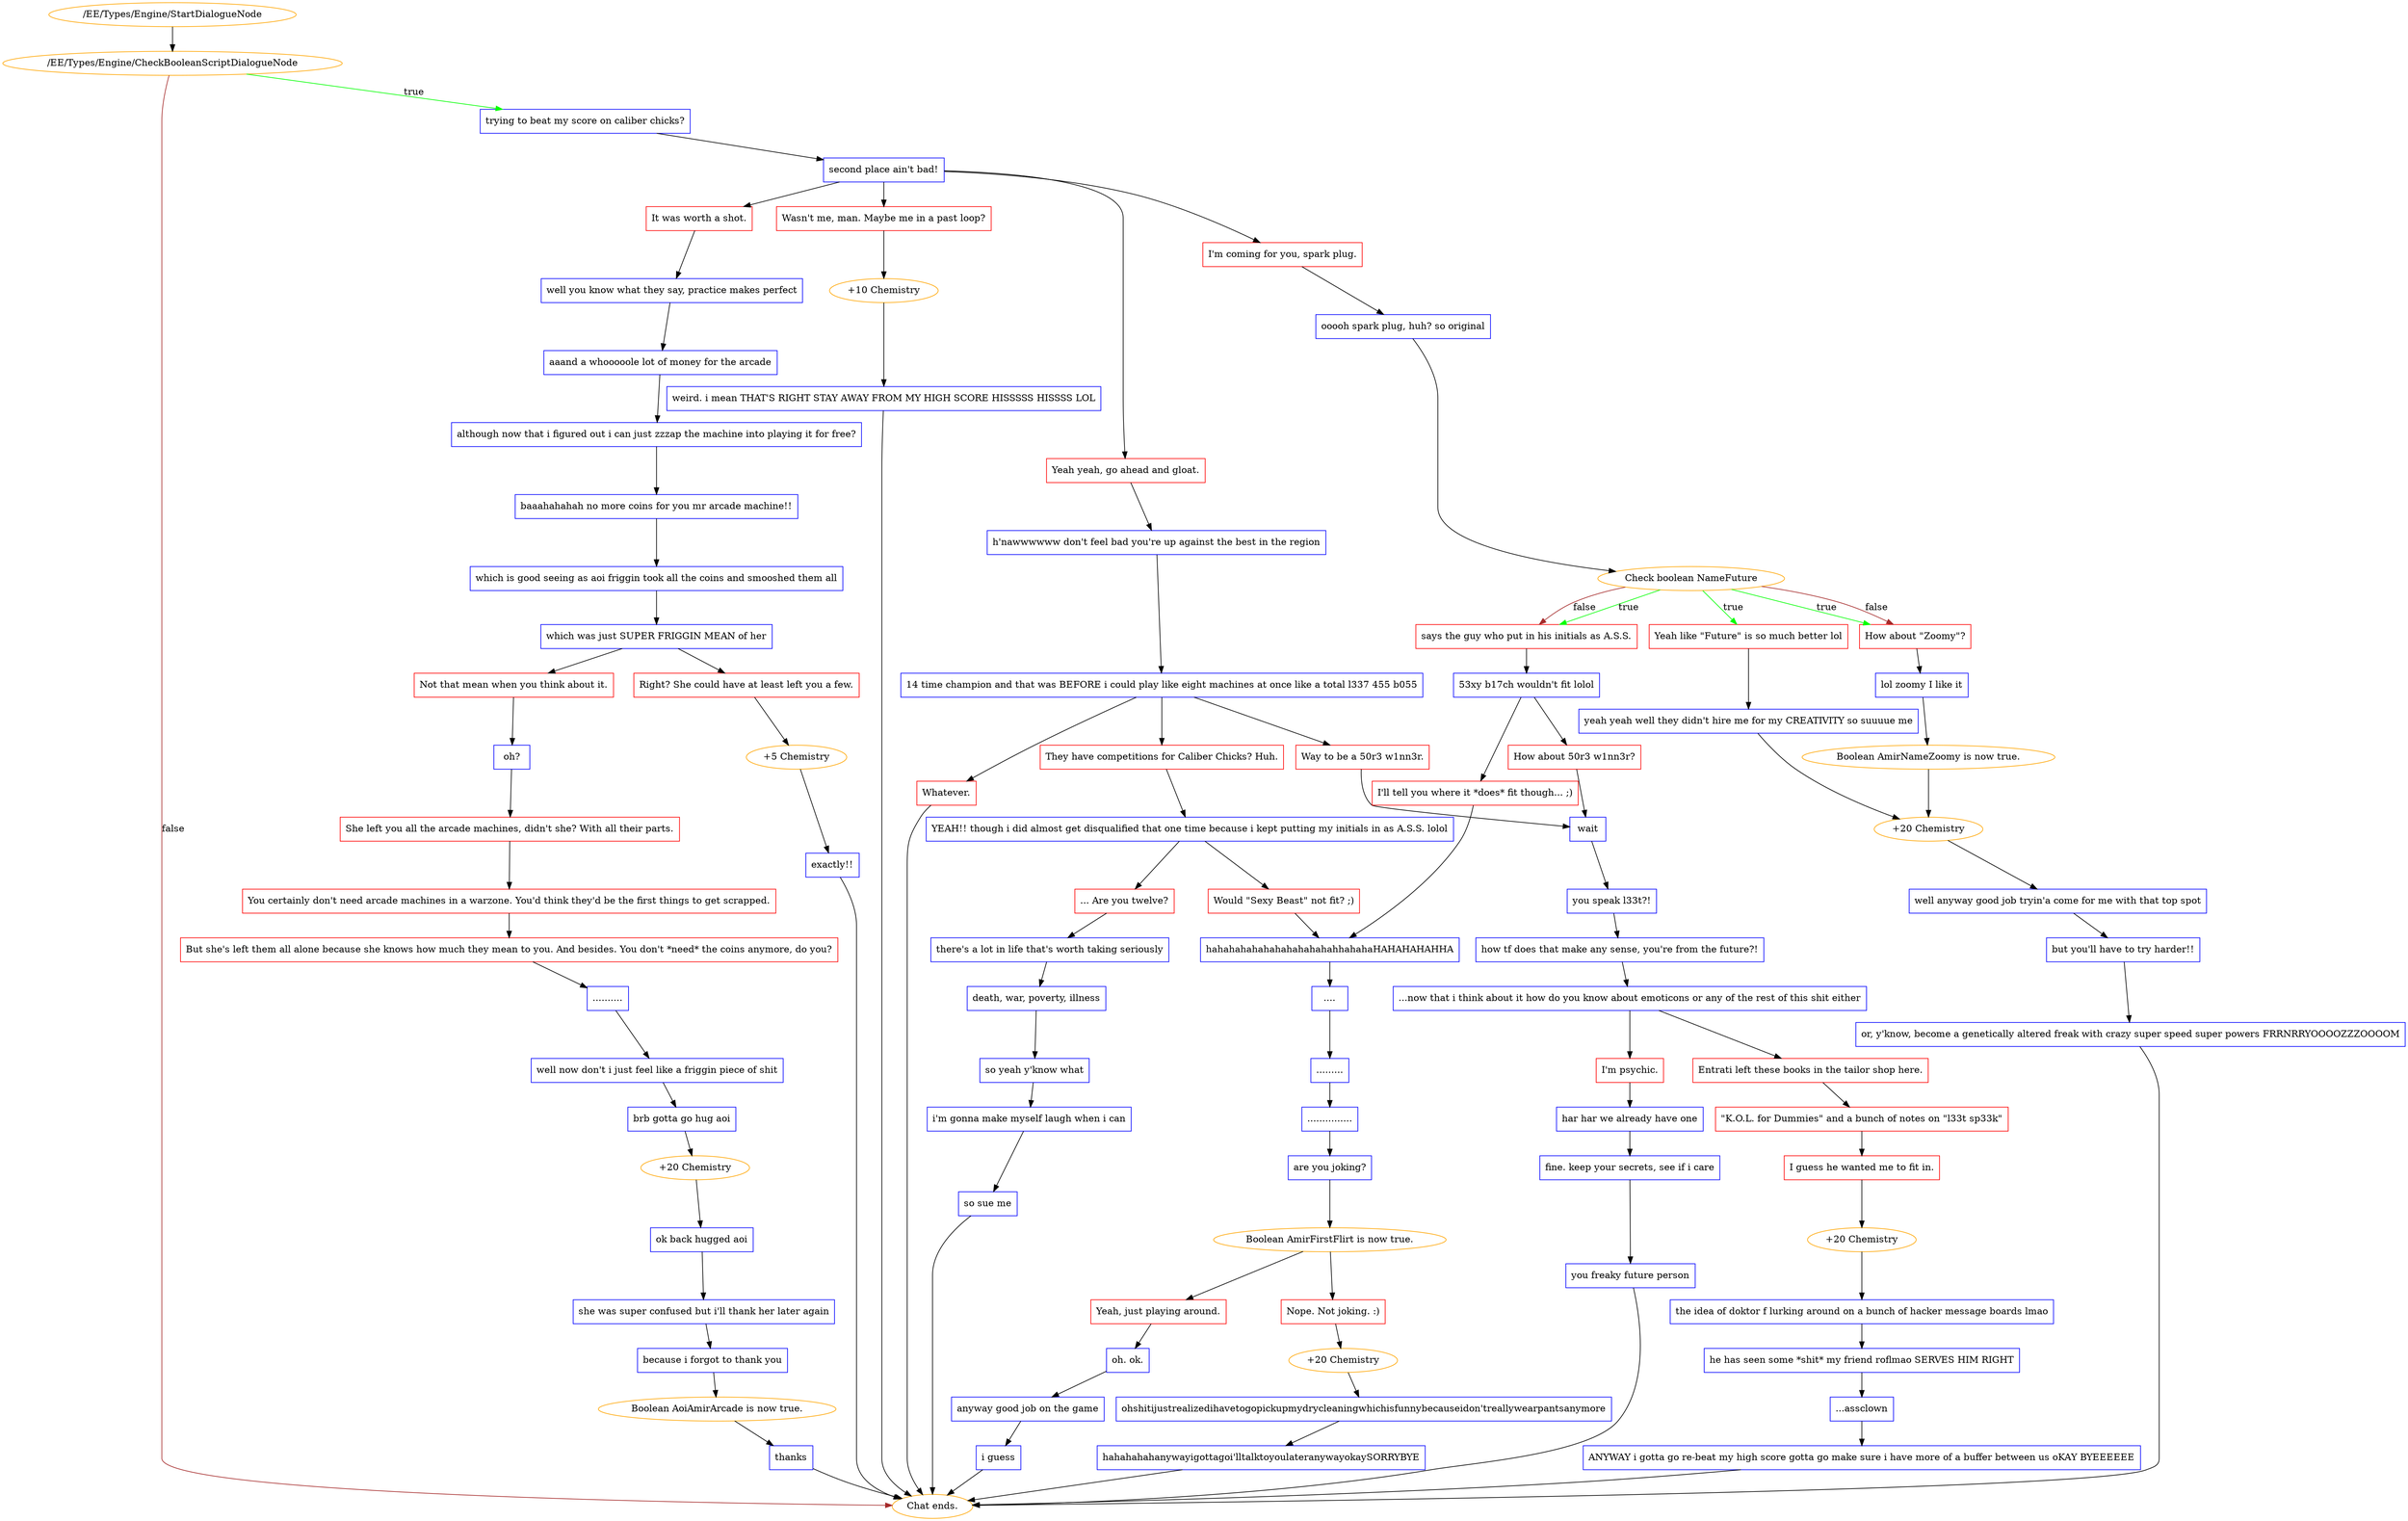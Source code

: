 digraph {
	354 [label="/EE/Types/Engine/StartDialogueNode",color=orange];
		354 -> 355;
	355 [label="/EE/Types/Engine/CheckBooleanScriptDialogueNode",color=orange];
		355 -> 357 [label=true,color=green];
		355 -> "Chat ends." [label=false,color=brown];
	357 [label="trying to beat my score on caliber chicks?",shape=box,color=blue];
		357 -> 358;
	"Chat ends." [color=orange];
	358 [label="second place ain't bad!",shape=box,color=blue];
		358 -> 359;
		358 -> 360;
		358 -> 361;
		358 -> 362;
	359 [label="It was worth a shot.",shape=box,color=red];
		359 -> 369;
	360 [label="I'm coming for you, spark plug.",shape=box,color=red];
		360 -> 368;
	361 [label="Yeah yeah, go ahead and gloat.",shape=box,color=red];
		361 -> 366;
	362 [label="Wasn't me, man. Maybe me in a past loop?",shape=box,color=red];
		362 -> 364;
	369 [label="well you know what they say, practice makes perfect",shape=box,color=blue];
		369 -> 370;
	368 [label="ooooh spark plug, huh? so original",shape=box,color=blue];
		368 -> 375;
	366 [label="h'nawwwwww don't feel bad you're up against the best in the region",shape=box,color=blue];
		366 -> 367;
	364 [label="+10 Chemistry",color=orange];
		364 -> 363;
	370 [label="aaand a whooooole lot of money for the arcade",shape=box,color=blue];
		370 -> 371;
	375 [label="Check boolean NameFuture",color=orange];
		375 -> 376 [label=true,color=green];
		375 -> 377 [label=true,color=green];
		375 -> 378 [label=true,color=green];
		375 -> 377 [label=false,color=brown];
		375 -> 378 [label=false,color=brown];
	367 [label="14 time champion and that was BEFORE i could play like eight machines at once like a total l337 455 b055",shape=box,color=blue];
		367 -> 384;
		367 -> 385;
		367 -> 383;
	363 [label="weird. i mean THAT'S RIGHT STAY AWAY FROM MY HIGH SCORE HISSSSS HISSSS LOL",shape=box,color=blue];
		363 -> "Chat ends.";
	371 [label="although now that i figured out i can just zzzap the machine into playing it for free?",shape=box,color=blue];
		371 -> 372;
	376 [label="Yeah like \"Future\" is so much better lol",shape=box,color=red];
		376 -> 379;
	377 [label="How about \"Zoomy\"?",shape=box,color=red];
		377 -> 380;
	378 [label="says the guy who put in his initials as A.S.S.",shape=box,color=red];
		378 -> 381;
	384 [label="Way to be a 50r3 w1nn3r.",shape=box,color=red];
		384 -> 389;
	385 [label="They have competitions for Caliber Chicks? Huh.",shape=box,color=red];
		385 -> 382;
	383 [label="Whatever.",shape=box,color=red];
		383 -> "Chat ends.";
	"Chat ends." [color=orange];
	372 [label="baaahahahah no more coins for you mr arcade machine!!",shape=box,color=blue];
		372 -> 373;
	379 [label="yeah yeah well they didn't hire me for my CREATIVITY so suuuue me",shape=box,color=blue];
		379 -> 408;
	380 [label="lol zoomy I like it",shape=box,color=blue];
		380 -> 392;
	381 [label="53xy b17ch wouldn't fit lolol",shape=box,color=blue];
		381 -> 387;
		381 -> 388;
	389 [label="wait",shape=box,color=blue];
		389 -> 422;
	382 [label="YEAH!! though i did almost get disqualified that one time because i kept putting my initials in as A.S.S. lolol",shape=box,color=blue];
		382 -> 390;
		382 -> 391;
	"Chat ends." [color=orange];
	373 [label="which is good seeing as aoi friggin took all the coins and smooshed them all",shape=box,color=blue];
		373 -> 374;
	408 [label="+20 Chemistry",color=orange];
		408 -> 393;
	392 [label="Boolean AmirNameZoomy is now true.",color=orange];
		392 -> 408;
	387 [label="I'll tell you where it *does* fit though... ;)",shape=box,color=red];
		387 -> 394;
	388 [label="How about 50r3 w1nn3r?",shape=box,color=red];
		388 -> 389;
	422 [label="you speak l33t?!",shape=box,color=blue];
		422 -> 423;
	390 [label="Would \"Sexy Beast\" not fit? ;)",shape=box,color=red];
		390 -> 394;
	391 [label="... Are you twelve?",shape=box,color=red];
		391 -> 395;
	374 [label="which was just SUPER FRIGGIN MEAN of her",shape=box,color=blue];
		374 -> 398;
		374 -> 397;
	393 [label="well anyway good job tryin'a come for me with that top spot",shape=box,color=blue];
		393 -> 406;
	394 [label="hahahahahahahahahahahahhahahaHAHAHAHAHHA",shape=box,color=blue];
		394 -> 403;
	423 [label="how tf does that make any sense, you're from the future?!",shape=box,color=blue];
		423 -> 424;
	395 [label="there's a lot in life that's worth taking seriously",shape=box,color=blue];
		395 -> 396;
	398 [label="Right? She could have at least left you a few.",shape=box,color=red];
		398 -> 400;
	397 [label="Not that mean when you think about it.",shape=box,color=red];
		397 -> 402;
	406 [label="but you'll have to try harder!!",shape=box,color=blue];
		406 -> 407;
	403 [label="....",shape=box,color=blue];
		403 -> 404;
	424 [label="...now that i think about it how do you know about emoticons or any of the rest of this shit either",shape=box,color=blue];
		424 -> 425;
		424 -> 426;
	396 [label="death, war, poverty, illness",shape=box,color=blue];
		396 -> 439;
	400 [label="+5 Chemistry",color=orange];
		400 -> 399;
	402 [label="oh?",shape=box,color=blue];
		402 -> 443;
	407 [label="or, y'know, become a genetically altered freak with crazy super speed super powers FRRNRRYOOOOZZZOOOOM",shape=box,color=blue];
		407 -> "Chat ends.";
	404 [label=".........",shape=box,color=blue];
		404 -> 405;
	425 [label="Entrati left these books in the tailor shop here.",shape=box,color=red];
		425 -> 431;
	426 [label="I'm psychic.",shape=box,color=red];
		426 -> 427;
	439 [label="so yeah y'know what",shape=box,color=blue];
		439 -> 440;
	399 [label="exactly!!",shape=box,color=blue];
		399 -> "Chat ends.";
	443 [label="She left you all the arcade machines, didn't she? With all their parts.",shape=box,color=red];
		443 -> 444;
	"Chat ends." [color=orange];
	405 [label="...............",shape=box,color=blue];
		405 -> 410;
	431 [label="\"K.O.L. for Dummies\" and a bunch of notes on \"l33t sp33k\"",shape=box,color=red];
		431 -> 432;
	427 [label="har har we already have one",shape=box,color=blue];
		427 -> 428;
	440 [label="i'm gonna make myself laugh when i can",shape=box,color=blue];
		440 -> 441;
	"Chat ends." [color=orange];
	444 [label="You certainly don't need arcade machines in a warzone. You'd think they'd be the first things to get scrapped.",shape=box,color=red];
		444 -> 445;
	410 [label="are you joking?",shape=box,color=blue];
		410 -> 411;
	432 [label="I guess he wanted me to fit in.",shape=box,color=red];
		432 -> 437;
	428 [label="fine. keep your secrets, see if i care",shape=box,color=blue];
		428 -> 429;
	441 [label="so sue me",shape=box,color=blue];
		441 -> "Chat ends.";
	445 [label="But she's left them all alone because she knows how much they mean to you. And besides. You don't *need* the coins anymore, do you?",shape=box,color=red];
		445 -> 446;
	411 [label="Boolean AmirFirstFlirt is now true.",color=orange];
		411 -> 413;
		411 -> 414;
	437 [label="+20 Chemistry",color=orange];
		437 -> 433;
	429 [label="you freaky future person",shape=box,color=blue];
		429 -> "Chat ends.";
	"Chat ends." [color=orange];
	446 [label="..........",shape=box,color=blue];
		446 -> 447;
	413 [label="Nope. Not joking. :)",shape=box,color=red];
		413 -> 416;
	414 [label="Yeah, just playing around.",shape=box,color=red];
		414 -> 418;
	433 [label="the idea of doktor f lurking around on a bunch of hacker message boards lmao",shape=box,color=blue];
		433 -> 434;
	"Chat ends." [color=orange];
	447 [label="well now don't i just feel like a friggin piece of shit",shape=box,color=blue];
		447 -> 448;
	416 [label="+20 Chemistry",color=orange];
		416 -> 412;
	418 [label="oh. ok.",shape=box,color=blue];
		418 -> 419;
	434 [label="he has seen some *shit* my friend roflmao SERVES HIM RIGHT",shape=box,color=blue];
		434 -> 435;
	448 [label="brb gotta go hug aoi",shape=box,color=blue];
		448 -> 4;
	412 [label="ohshitijustrealizedihavetogopickupmydrycleaningwhichisfunnybecauseidon'treallywearpantsanymore",shape=box,color=blue];
		412 -> 415;
	419 [label="anyway good job on the game",shape=box,color=blue];
		419 -> 420;
	435 [label="...assclown",shape=box,color=blue];
		435 -> 436;
	4 [label="+20 Chemistry",color=orange];
		4 -> 449;
	415 [label="hahahahahanywayigottagoi'lltalktoyoulateranywayokaySORRYBYE",shape=box,color=blue];
		415 -> "Chat ends.";
	420 [label="i guess",shape=box,color=blue];
		420 -> "Chat ends.";
	436 [label="ANYWAY i gotta go re-beat my high score gotta go make sure i have more of a buffer between us oKAY BYEEEEEE",shape=box,color=blue];
		436 -> "Chat ends.";
	449 [label="ok back hugged aoi",shape=box,color=blue];
		449 -> 0;
	"Chat ends." [color=orange];
	"Chat ends." [color=orange];
	"Chat ends." [color=orange];
	0 [label="she was super confused but i'll thank her later again",shape=box,color=blue];
		0 -> 1;
	1 [label="because i forgot to thank you",shape=box,color=blue];
		1 -> 2;
	2 [label="Boolean AoiAmirArcade is now true.",color=orange];
		2 -> 3;
	3 [label="thanks",shape=box,color=blue];
		3 -> "Chat ends.";
	"Chat ends." [color=orange];
}